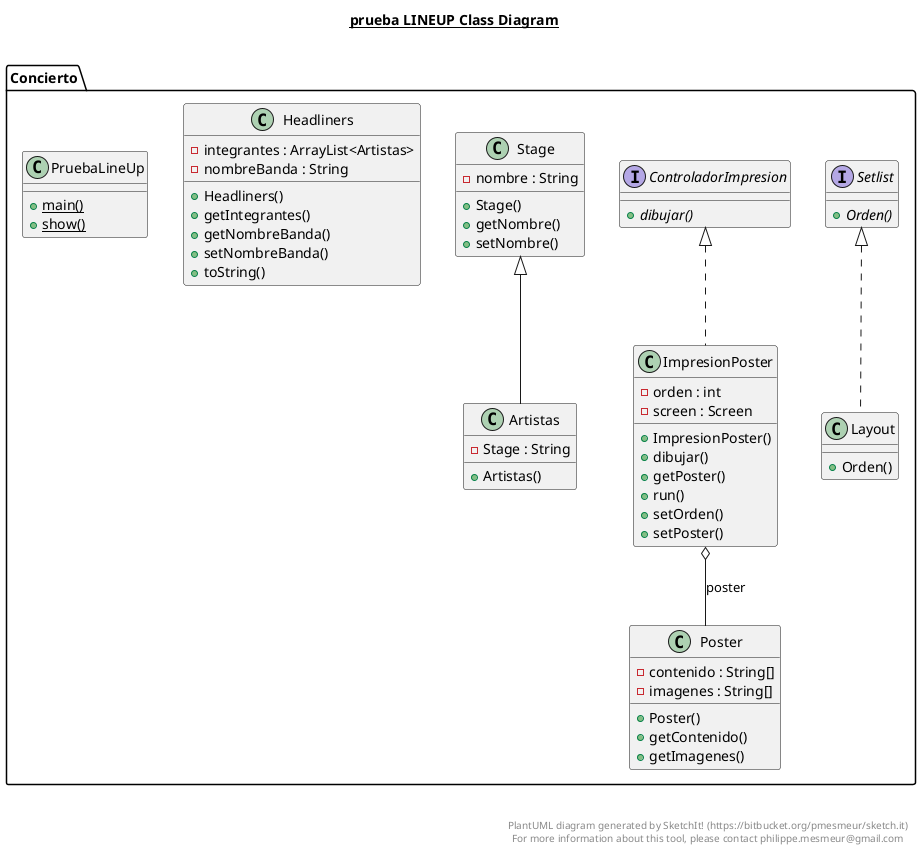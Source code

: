 @startuml

title __prueba LINEUP Class Diagram__\n

  namespace Concierto{
    class Artistas {
        - Stage : String
        + Artistas()
    }
  }
  

  namespace Concierto{
    interface ControladorImpresion {
        {abstract} + dibujar()
    }
  }
  

  namespace Concierto{
    class Headliners {
        - integrantes : ArrayList<Artistas>
        - nombreBanda : String
        + Headliners()
        + getIntegrantes()
        + getNombreBanda()
        + setNombreBanda()
        + toString()
    }
  }
  

  namespace Concierto{
    class ImpresionPoster {
        - orden : int
        - screen : Screen
        + ImpresionPoster()
        + dibujar()
        + getPoster()
        + run()
        + setOrden()
        + setPoster()
    }
  }
  

  namespace Concierto{
    class Layout {
        + Orden()
    }
  }
  

  namespace Concierto{
    class Poster {
        - contenido : String[]
        - imagenes : String[]
        + Poster()
        + getContenido()
        + getImagenes()
    }
  }
  

  namespace Concierto{
    class PruebaLineUp {
        {static} + main()
        {static} + show()
    }
  }
  

  namespace Concierto{
    interface Setlist {
        {abstract} + Orden()
    }
  }
  

  namespace Concierto{
    class Stage {
        - nombre : String
        + Stage()
        + getNombre()
        + setNombre()
    }
  }
  

  Artistas -up-|> Stage
  ImpresionPoster .up.|> ControladorImpresion
  ImpresionPoster o-- Poster : poster
  Layout .up.|> Setlist


right footer


PlantUML diagram generated by SketchIt! (https://bitbucket.org/pmesmeur/sketch.it)
For more information about this tool, please contact philippe.mesmeur@gmail.com
endfooter

@enduml
